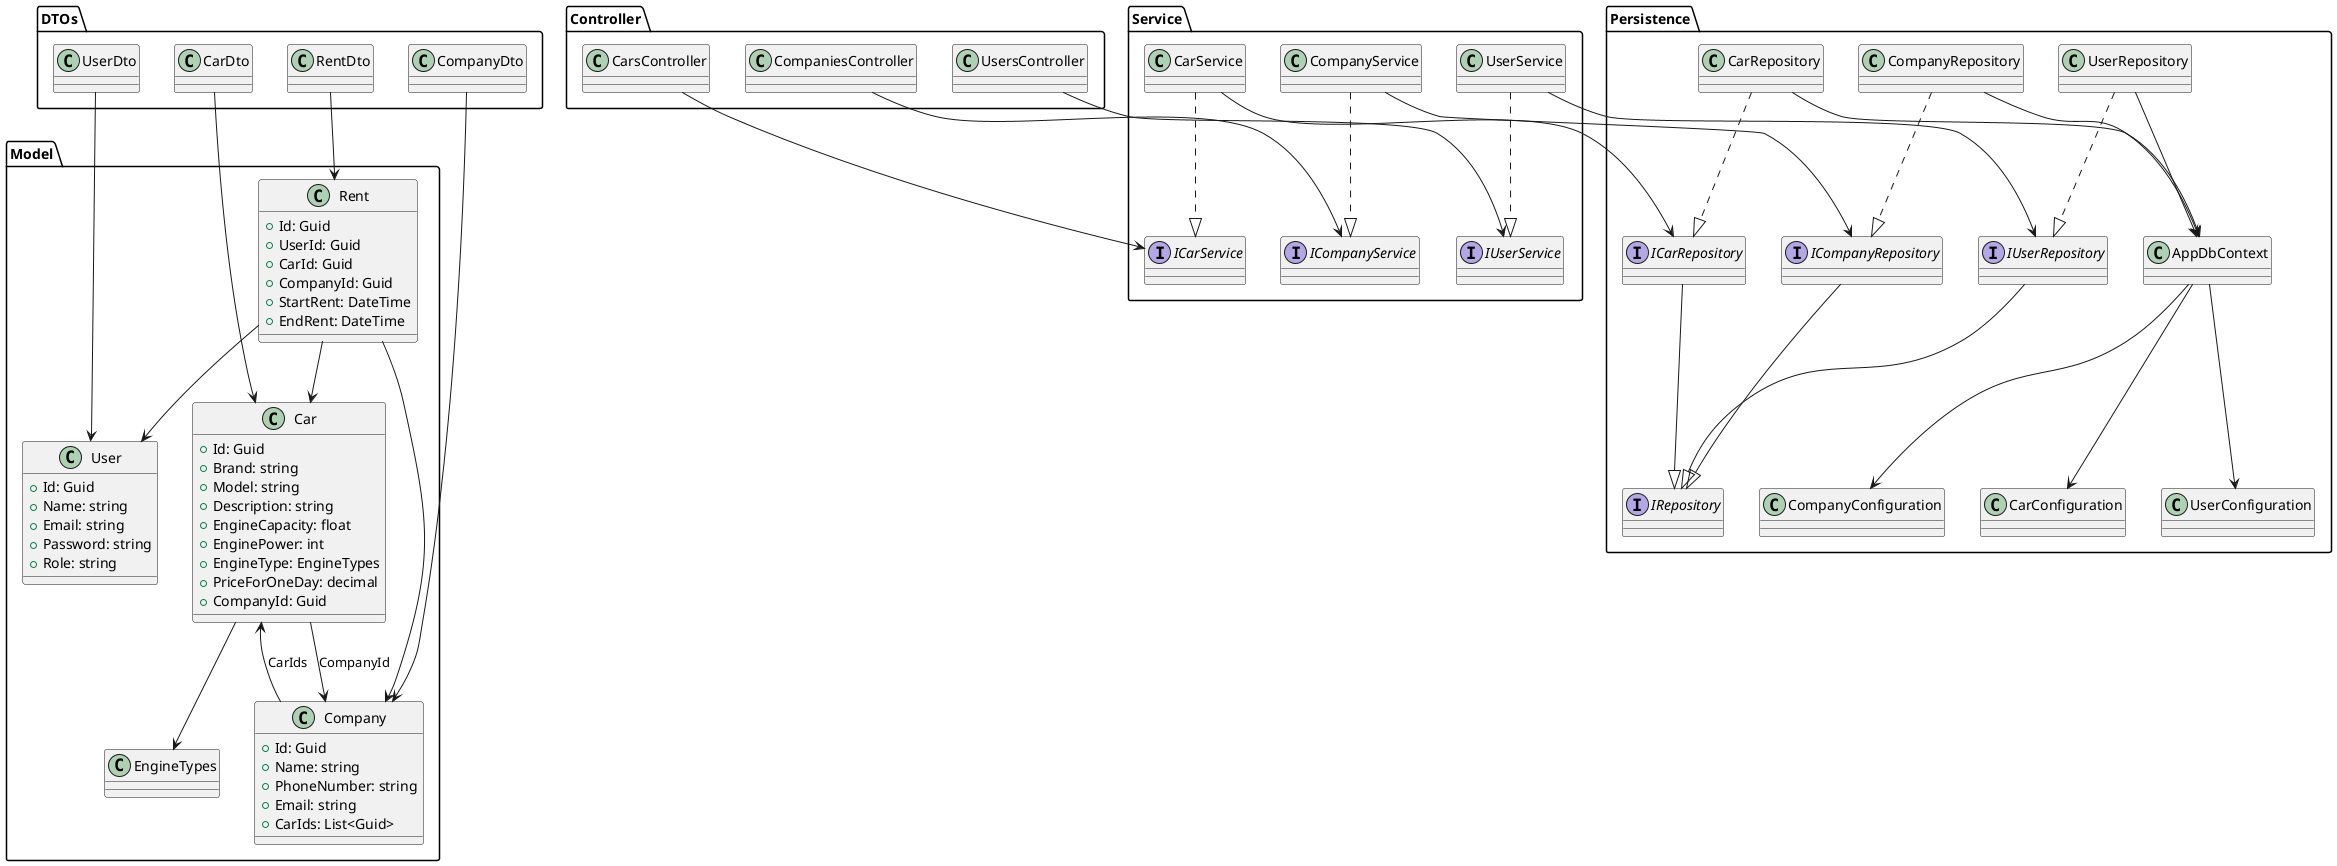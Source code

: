 @startuml Class

' ======= MODEL =======
package "Model" {
  class Car {
    +Id: Guid
    +Brand: string
    +Model: string
    +Description: string
    +EngineCapacity: float
    +EnginePower: int
    +EngineType: EngineTypes
    +PriceForOneDay: decimal
    +CompanyId: Guid
  }

  class Company {
    +Id: Guid
    +Name: string
    +PhoneNumber: string
    +Email: string
    +CarIds: List<Guid>
  }

  class Rent {
    +Id: Guid
    +UserId: Guid
    +CarId: Guid
    +CompanyId: Guid
    +StartRent: DateTime
    +EndRent: DateTime
  }

  class User {
    +Id: Guid
    +Name: string
    +Email: string
    +Password: string
    +Role: string
  }

  Car --> EngineTypes
  Car --> Company : CompanyId
  Company --> Car : CarIds
  Rent --> Car
  Rent --> Company
  Rent --> User
}

package "DTOs"{
  class UserDto
  class CarDto
  class CompanyDto
  class RentDto

  UserDto --> User
  CarDto --> Car
  CompanyDto --> Company
  RentDto --> Rent

}
' ======= SERVICE =======
package "Service" {
  interface IUserService
  class UserService
  UserService ..|> IUserService

  interface ICarService
  class CarService
  CarService ..|> ICarService

  interface ICompanyService
  class CompanyService
  CompanyService ..|> ICompanyService
}

' ======= CONTROLLER =======
package "Controller" {
  class UsersController
  class CarsController
  class CompaniesController

  UsersController --> IUserService
  CarsController --> ICarService
  CompaniesController --> ICompanyService
}

' ======= PERSISTENCE =======
package "Persistence" {
  ' Базовый интерфейс без generic
  interface IRepository

  interface ICarRepository
  interface IUserRepository
  interface ICompanyRepository

  class CarRepository
  class UserRepository
  class CompanyRepository

  class AppDbContext
  class CarConfiguration
  class UserConfiguration
  class CompanyConfiguration

  ' Связи без <T>
  ICarRepository --|> IRepository
  IUserRepository --|> IRepository
  ICompanyRepository --|> IRepository

  CarRepository ..|> ICarRepository
  UserRepository ..|> IUserRepository
  CompanyRepository ..|> ICompanyRepository

  CarRepository --> AppDbContext
  UserRepository --> AppDbContext
  CompanyRepository --> AppDbContext

  AppDbContext --> CarConfiguration
  AppDbContext --> UserConfiguration
  AppDbContext --> CompanyConfiguration
}

' ======= СВЯЗИ между слоями =======
UserService --> IUserRepository
CarService --> ICarRepository
CompanyService --> ICompanyRepository

@enduml